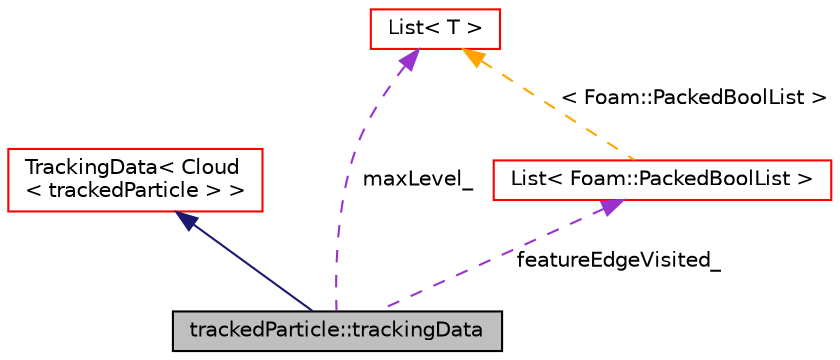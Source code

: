 digraph "trackedParticle::trackingData"
{
  bgcolor="transparent";
  edge [fontname="Helvetica",fontsize="10",labelfontname="Helvetica",labelfontsize="10"];
  node [fontname="Helvetica",fontsize="10",shape=record];
  Node1 [label="trackedParticle::trackingData",height=0.2,width=0.4,color="black", fillcolor="grey75", style="filled", fontcolor="black"];
  Node2 -> Node1 [dir="back",color="midnightblue",fontsize="10",style="solid",fontname="Helvetica"];
  Node2 [label="TrackingData\< Cloud\l\< trackedParticle \> \>",height=0.2,width=0.4,color="red",URL="$a02651.html"];
  Node3 -> Node1 [dir="back",color="darkorchid3",fontsize="10",style="dashed",label=" maxLevel_" ,fontname="Helvetica"];
  Node3 [label="List\< T \>",height=0.2,width=0.4,color="red",URL="$a01364.html",tooltip="A 1D array of objects of type <T>, where the size of the vector is known and used for subscript bound..."];
  Node4 -> Node1 [dir="back",color="darkorchid3",fontsize="10",style="dashed",label=" featureEdgeVisited_" ,fontname="Helvetica"];
  Node4 [label="List\< Foam::PackedBoolList \>",height=0.2,width=0.4,color="red",URL="$a01364.html"];
  Node3 -> Node4 [dir="back",color="orange",fontsize="10",style="dashed",label=" \< Foam::PackedBoolList \>" ,fontname="Helvetica"];
}
